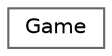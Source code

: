 digraph "Graphical Class Hierarchy"
{
 // LATEX_PDF_SIZE
  bgcolor="transparent";
  edge [fontname=Helvetica,fontsize=10,labelfontname=Helvetica,labelfontsize=10];
  node [fontname=Helvetica,fontsize=10,shape=box,height=0.2,width=0.4];
  rankdir="LR";
  Node0 [id="Node000000",label="Game",height=0.2,width=0.4,color="grey40", fillcolor="white", style="filled",URL="$d9/d68/classGame.html",tooltip="A class responsible for managing game-specific functionality in the Xenon framework."];
}
